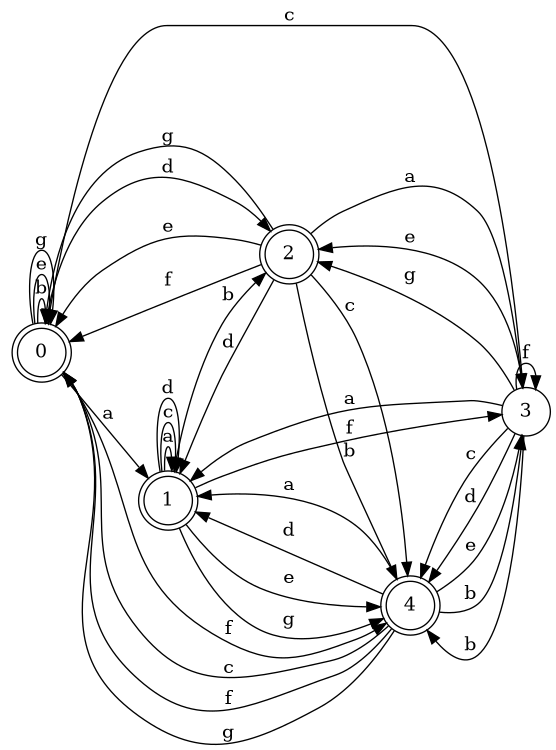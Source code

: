 digraph n4_10 {
__start0 [label="" shape="none"];

rankdir=LR;
size="8,5";

s0 [style="rounded,filled", color="black", fillcolor="white" shape="doublecircle", label="0"];
s1 [style="rounded,filled", color="black", fillcolor="white" shape="doublecircle", label="1"];
s2 [style="rounded,filled", color="black", fillcolor="white" shape="doublecircle", label="2"];
s3 [style="filled", color="black", fillcolor="white" shape="circle", label="3"];
s4 [style="rounded,filled", color="black", fillcolor="white" shape="doublecircle", label="4"];
s0 -> s1 [label="a"];
s0 -> s0 [label="b"];
s0 -> s3 [label="c"];
s0 -> s2 [label="d"];
s0 -> s0 [label="e"];
s0 -> s4 [label="f"];
s0 -> s0 [label="g"];
s1 -> s1 [label="a"];
s1 -> s2 [label="b"];
s1 -> s1 [label="c"];
s1 -> s1 [label="d"];
s1 -> s4 [label="e"];
s1 -> s3 [label="f"];
s1 -> s4 [label="g"];
s2 -> s3 [label="a"];
s2 -> s4 [label="b"];
s2 -> s4 [label="c"];
s2 -> s1 [label="d"];
s2 -> s0 [label="e"];
s2 -> s0 [label="f"];
s2 -> s0 [label="g"];
s3 -> s1 [label="a"];
s3 -> s4 [label="b"];
s3 -> s4 [label="c"];
s3 -> s4 [label="d"];
s3 -> s2 [label="e"];
s3 -> s3 [label="f"];
s3 -> s2 [label="g"];
s4 -> s1 [label="a"];
s4 -> s3 [label="b"];
s4 -> s0 [label="c"];
s4 -> s1 [label="d"];
s4 -> s3 [label="e"];
s4 -> s0 [label="f"];
s4 -> s0 [label="g"];

}